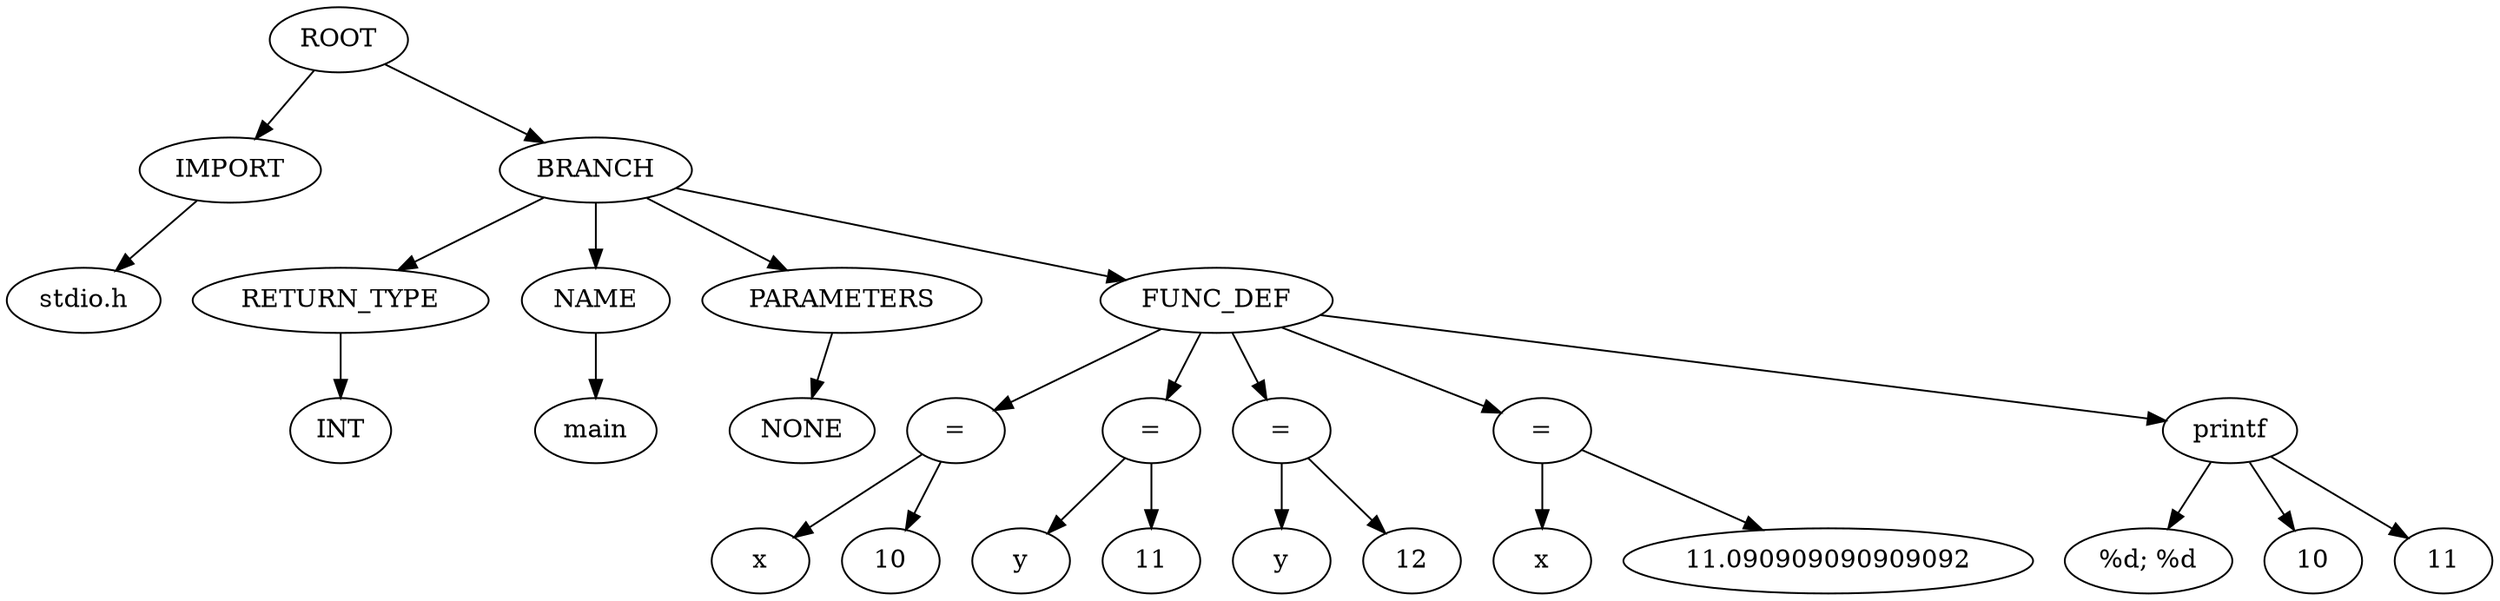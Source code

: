 strict digraph G{
l11[label = "IMPORT"]
l111[label = "BRANCH"]
"ROOT"->"l11"
l11131[label = "stdio.h"]
"l11"->l11131
"ROOT"->"l111"
l111331[label = "RETURN_TYPE"]
l1113311[label = "NAME"]
l11133111[label = "PARAMETERS"]
l111331111[label = "FUNC_DEF"]
"l111"->"l111331"
l11133111131[label = "INT"]
"l111331"->l11133111131
"l111"->"l1113311"
l111331111331[label = "main"]
"l1113311"->l111331111331
"l111"->"l11133111"
l1113311113331[label = "NONE"]
"l11133111"->l1113311113331
"l111"->"l111331111"
l11133111133331[label = "="]
l111331111333311[label = "="]
l1113311113333111[label = "="]
l11133111133331111[label = "="]
l111331111333311111[label = "printf"]
"l111331111"->"l11133111133331"
l11133111133331111131[label = "x"]
l111331111333311111311[label = "10"]
"l11133111133331"->l11133111133331111131
"l11133111133331"->l111331111333311111311
"l111331111"->"l111331111333311"
l111331111333311111331[label = "y"]
l1113311113333111113311[label = "11"]
"l111331111333311"->l111331111333311111331
"l111331111333311"->l1113311113333111113311
"l111331111"->"l1113311113333111"
l1113311113333111113331[label = "y"]
l11133111133331111133311[label = "12"]
"l1113311113333111"->l1113311113333111113331
"l1113311113333111"->l11133111133331111133311
"l111331111"->"l11133111133331111"
l11133111133331111133331[label = "x"]
l111331111333311111333311[label = "11.090909090909092"]
"l11133111133331111"->l11133111133331111133331
"l11133111133331111"->l111331111333311111333311
"l111331111"->"l111331111333311111"
l111331111333311111333331[label = "%d; %d"]
l1113311113333111113333311[label = "10"]
l11133111133331111133333111[label = "11"]
"l111331111333311111"->l111331111333311111333331
"l111331111333311111"->l1113311113333111113333311
"l111331111333311111"->l11133111133331111133333111
}
